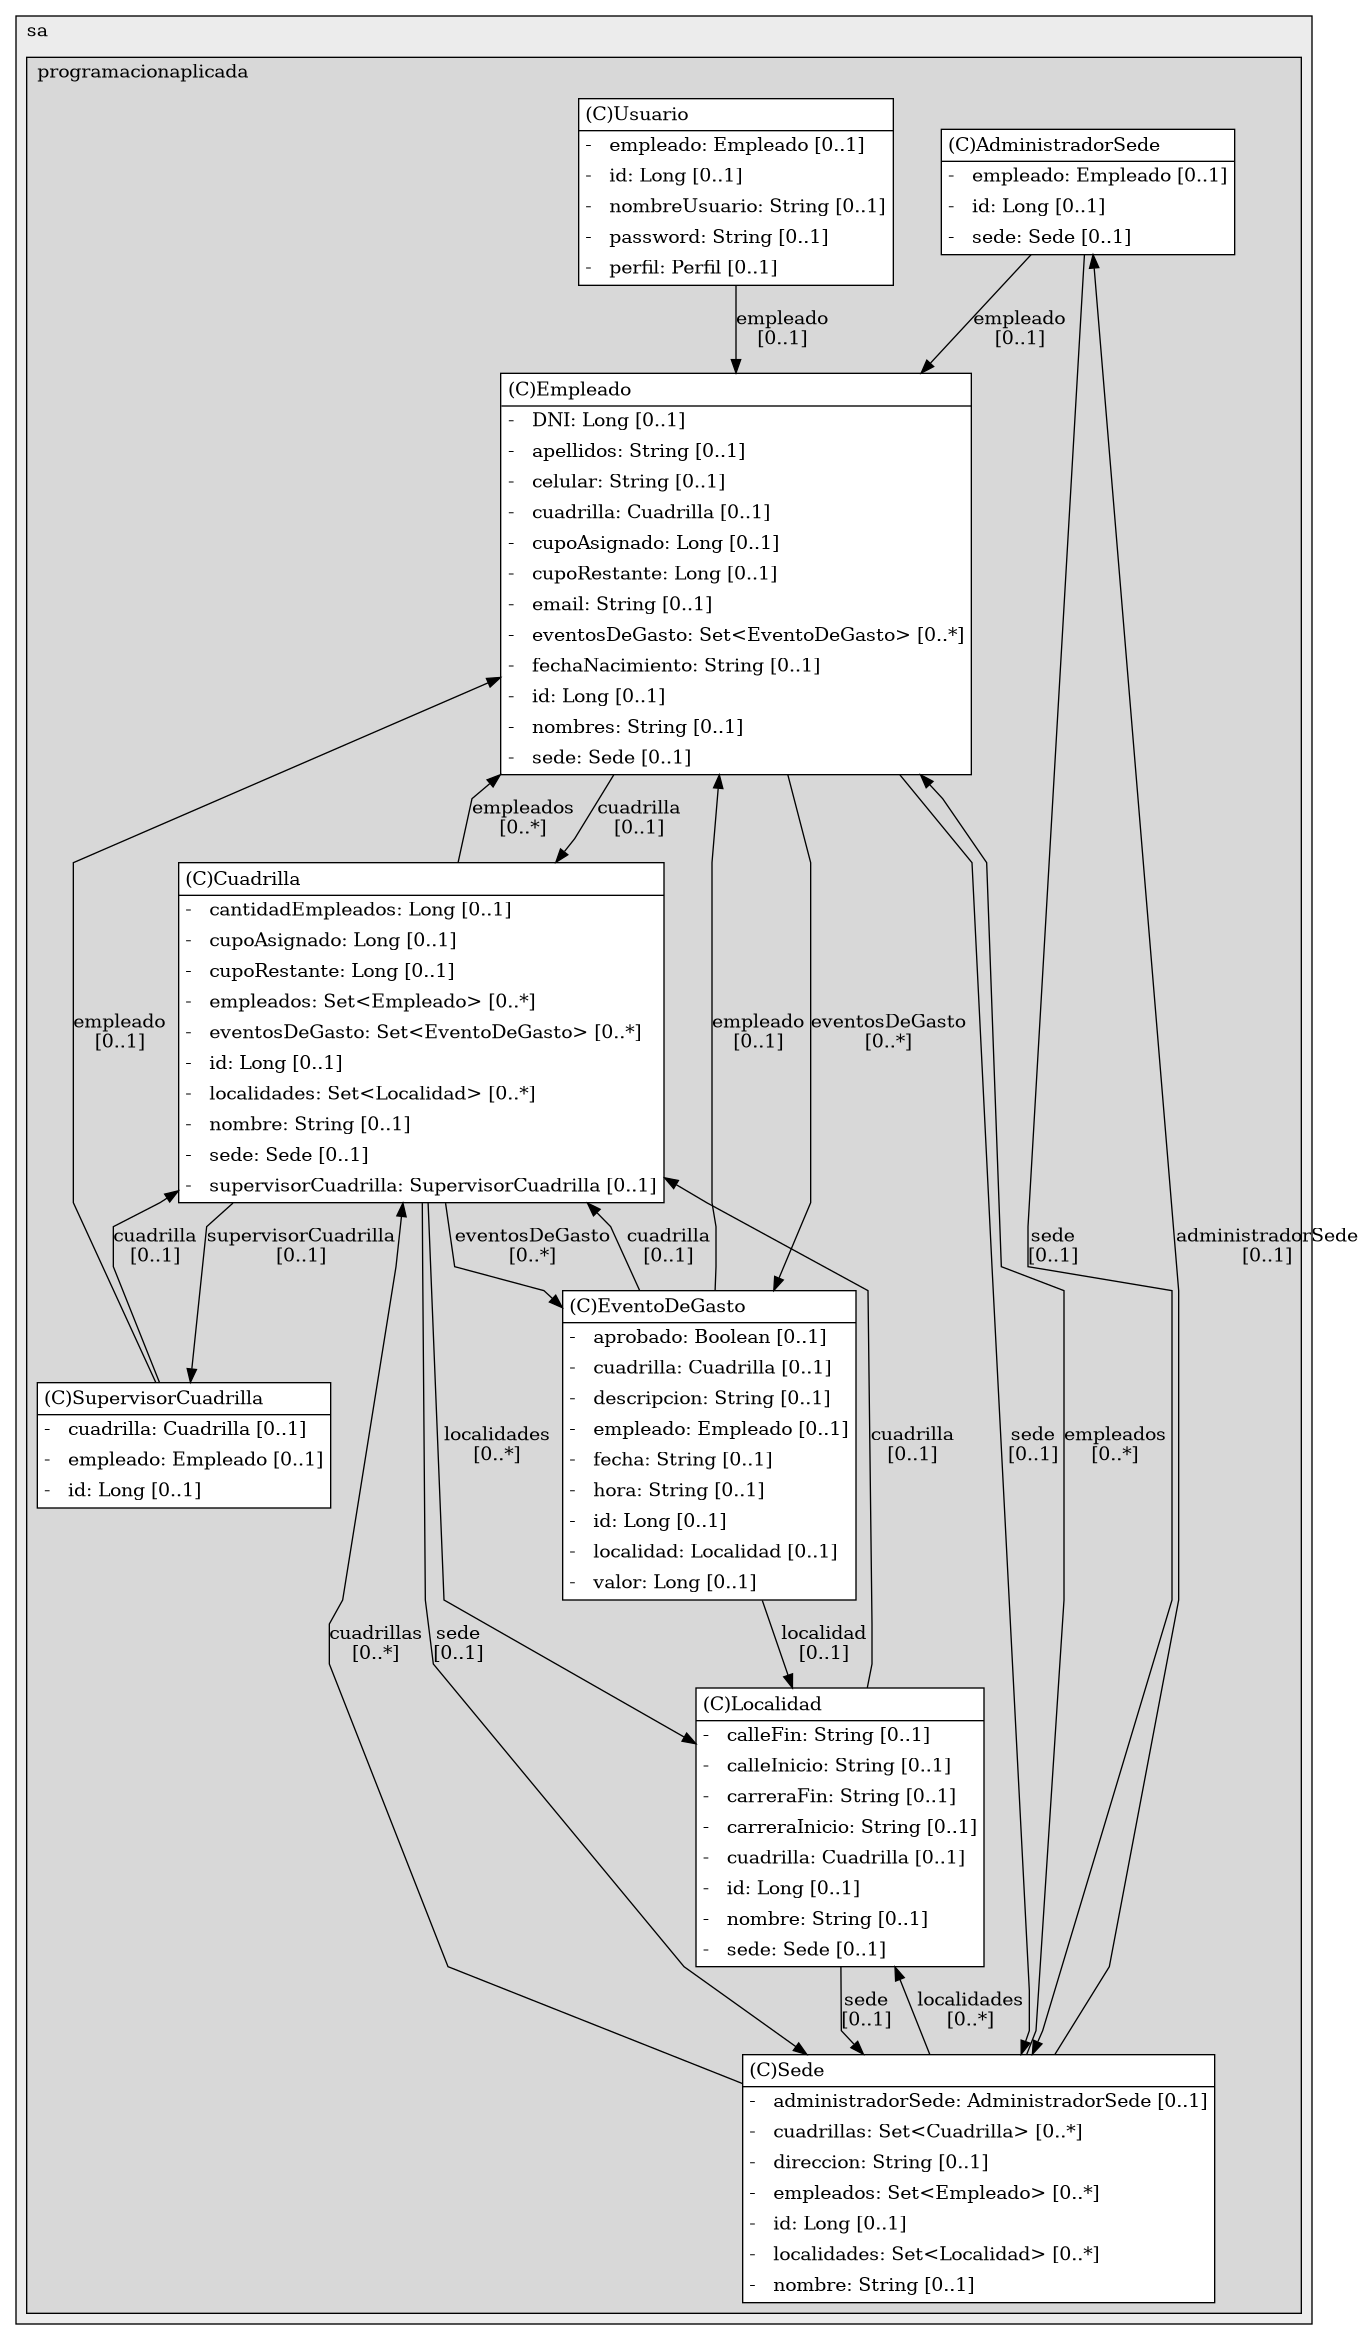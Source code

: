 @startuml

/' diagram meta data start
config=StructureConfiguration;
{
  "projectClassification": {
    "searchMode": "OpenProject", // OpenProject, AllProjects
    "includedProjects": "",
    "pathEndKeywords": "*.impl",
    "isClientPath": "",
    "isClientName": "",
    "isTestPath": "",
    "isTestName": "",
    "isMappingPath": "",
    "isMappingName": "",
    "isDataAccessPath": "",
    "isDataAccessName": "",
    "isDataStructurePath": "",
    "isDataStructureName": "",
    "isInterfaceStructuresPath": "",
    "isInterfaceStructuresName": "",
    "isEntryPointPath": "",
    "isEntryPointName": "",
    "treatFinalFieldsAsMandatory": false
  },
  "graphRestriction": {
    "classPackageExcludeFilter": "",
    "classPackageIncludeFilter": "",
    "classNameExcludeFilter": "",
    "classNameIncludeFilter": "",
    "methodNameExcludeFilter": "",
    "methodNameIncludeFilter": "",
    "removeByInheritance": "", // inheritance/annotation based filtering is done in a second step
    "removeByAnnotation": "",
    "removeByClassPackage": "", // cleanup the graph after inheritance/annotation based filtering is done
    "removeByClassName": "",
    "cutMappings": false,
    "cutEnum": true,
    "cutTests": true,
    "cutClient": true,
    "cutDataAccess": false,
    "cutInterfaceStructures": false,
    "cutDataStructures": false,
    "cutGetterAndSetter": true,
    "cutConstructors": true
  },
  "graphTraversal": {
    "forwardDepth": 6,
    "backwardDepth": 6,
    "classPackageExcludeFilter": "",
    "classPackageIncludeFilter": "",
    "classNameExcludeFilter": "",
    "classNameIncludeFilter": "",
    "methodNameExcludeFilter": "",
    "methodNameIncludeFilter": "",
    "hideMappings": false,
    "hideDataStructures": false,
    "hidePrivateMethods": true,
    "hideInterfaceCalls": true, // indirection: implementation -> interface (is hidden) -> implementation
    "onlyShowApplicationEntryPoints": false, // root node is included
    "useMethodCallsForStructureDiagram": "ForwardOnly" // ForwardOnly, BothDirections, No
  },
  "details": {
    "aggregation": "GroupByClass", // ByClass, GroupByClass, None
    "showClassGenericTypes": true,
    "showMethods": true,
    "showMethodParameterNames": true,
    "showMethodParameterTypes": true,
    "showMethodReturnType": true,
    "showPackageLevels": 2,
    "showDetailedClassStructure": true
  },
  "rootClass": "com.sa.programacionaplicada.data.entities.AdministradorSede",
  "extensionCallbackMethod": "" // qualified.class.name#methodName - signature: public static String method(String)
}
diagram meta data end '/



digraph g {
    rankdir="TB"
    splines=polyline
    

'nodes 
subgraph cluster_3662 { 
   	label=sa
	labeljust=l
	fillcolor="#ececec"
	style=filled
   
   subgraph cluster_586165129 { 
   	label=programacionaplicada
	labeljust=l
	fillcolor="#d8d8d8"
	style=filled
   
   AdministradorSede1143982387[
	label=<<TABLE BORDER="1" CELLBORDER="0" CELLPADDING="4" CELLSPACING="0">
<TR><TD ALIGN="LEFT" >(C)AdministradorSede</TD></TR>
<HR/>
<TR><TD ALIGN="LEFT" >-   empleado: Empleado [0..1]</TD></TR>
<TR><TD ALIGN="LEFT" >-   id: Long [0..1]</TD></TR>
<TR><TD ALIGN="LEFT" >-   sede: Sede [0..1]</TD></TR>
</TABLE>>
	style=filled
	margin=0
	shape=plaintext
	fillcolor="#FFFFFF"
];

Cuadrilla1143982387[
	label=<<TABLE BORDER="1" CELLBORDER="0" CELLPADDING="4" CELLSPACING="0">
<TR><TD ALIGN="LEFT" >(C)Cuadrilla</TD></TR>
<HR/>
<TR><TD ALIGN="LEFT" >-   cantidadEmpleados: Long [0..1]</TD></TR>
<TR><TD ALIGN="LEFT" >-   cupoAsignado: Long [0..1]</TD></TR>
<TR><TD ALIGN="LEFT" >-   cupoRestante: Long [0..1]</TD></TR>
<TR><TD ALIGN="LEFT" >-   empleados: Set&lt;Empleado&gt; [0..*]</TD></TR>
<TR><TD ALIGN="LEFT" >-   eventosDeGasto: Set&lt;EventoDeGasto&gt; [0..*]</TD></TR>
<TR><TD ALIGN="LEFT" >-   id: Long [0..1]</TD></TR>
<TR><TD ALIGN="LEFT" >-   localidades: Set&lt;Localidad&gt; [0..*]</TD></TR>
<TR><TD ALIGN="LEFT" >-   nombre: String [0..1]</TD></TR>
<TR><TD ALIGN="LEFT" >-   sede: Sede [0..1]</TD></TR>
<TR><TD ALIGN="LEFT" >-   supervisorCuadrilla: SupervisorCuadrilla [0..1]</TD></TR>
</TABLE>>
	style=filled
	margin=0
	shape=plaintext
	fillcolor="#FFFFFF"
];

Empleado1143982387[
	label=<<TABLE BORDER="1" CELLBORDER="0" CELLPADDING="4" CELLSPACING="0">
<TR><TD ALIGN="LEFT" >(C)Empleado</TD></TR>
<HR/>
<TR><TD ALIGN="LEFT" >-   DNI: Long [0..1]</TD></TR>
<TR><TD ALIGN="LEFT" >-   apellidos: String [0..1]</TD></TR>
<TR><TD ALIGN="LEFT" >-   celular: String [0..1]</TD></TR>
<TR><TD ALIGN="LEFT" >-   cuadrilla: Cuadrilla [0..1]</TD></TR>
<TR><TD ALIGN="LEFT" >-   cupoAsignado: Long [0..1]</TD></TR>
<TR><TD ALIGN="LEFT" >-   cupoRestante: Long [0..1]</TD></TR>
<TR><TD ALIGN="LEFT" >-   email: String [0..1]</TD></TR>
<TR><TD ALIGN="LEFT" >-   eventosDeGasto: Set&lt;EventoDeGasto&gt; [0..*]</TD></TR>
<TR><TD ALIGN="LEFT" >-   fechaNacimiento: String [0..1]</TD></TR>
<TR><TD ALIGN="LEFT" >-   id: Long [0..1]</TD></TR>
<TR><TD ALIGN="LEFT" >-   nombres: String [0..1]</TD></TR>
<TR><TD ALIGN="LEFT" >-   sede: Sede [0..1]</TD></TR>
</TABLE>>
	style=filled
	margin=0
	shape=plaintext
	fillcolor="#FFFFFF"
];

EventoDeGasto1143982387[
	label=<<TABLE BORDER="1" CELLBORDER="0" CELLPADDING="4" CELLSPACING="0">
<TR><TD ALIGN="LEFT" >(C)EventoDeGasto</TD></TR>
<HR/>
<TR><TD ALIGN="LEFT" >-   aprobado: Boolean [0..1]</TD></TR>
<TR><TD ALIGN="LEFT" >-   cuadrilla: Cuadrilla [0..1]</TD></TR>
<TR><TD ALIGN="LEFT" >-   descripcion: String [0..1]</TD></TR>
<TR><TD ALIGN="LEFT" >-   empleado: Empleado [0..1]</TD></TR>
<TR><TD ALIGN="LEFT" >-   fecha: String [0..1]</TD></TR>
<TR><TD ALIGN="LEFT" >-   hora: String [0..1]</TD></TR>
<TR><TD ALIGN="LEFT" >-   id: Long [0..1]</TD></TR>
<TR><TD ALIGN="LEFT" >-   localidad: Localidad [0..1]</TD></TR>
<TR><TD ALIGN="LEFT" >-   valor: Long [0..1]</TD></TR>
</TABLE>>
	style=filled
	margin=0
	shape=plaintext
	fillcolor="#FFFFFF"
];

Localidad1143982387[
	label=<<TABLE BORDER="1" CELLBORDER="0" CELLPADDING="4" CELLSPACING="0">
<TR><TD ALIGN="LEFT" >(C)Localidad</TD></TR>
<HR/>
<TR><TD ALIGN="LEFT" >-   calleFin: String [0..1]</TD></TR>
<TR><TD ALIGN="LEFT" >-   calleInicio: String [0..1]</TD></TR>
<TR><TD ALIGN="LEFT" >-   carreraFin: String [0..1]</TD></TR>
<TR><TD ALIGN="LEFT" >-   carreraInicio: String [0..1]</TD></TR>
<TR><TD ALIGN="LEFT" >-   cuadrilla: Cuadrilla [0..1]</TD></TR>
<TR><TD ALIGN="LEFT" >-   id: Long [0..1]</TD></TR>
<TR><TD ALIGN="LEFT" >-   nombre: String [0..1]</TD></TR>
<TR><TD ALIGN="LEFT" >-   sede: Sede [0..1]</TD></TR>
</TABLE>>
	style=filled
	margin=0
	shape=plaintext
	fillcolor="#FFFFFF"
];

Sede1143982387[
	label=<<TABLE BORDER="1" CELLBORDER="0" CELLPADDING="4" CELLSPACING="0">
<TR><TD ALIGN="LEFT" >(C)Sede</TD></TR>
<HR/>
<TR><TD ALIGN="LEFT" >-   administradorSede: AdministradorSede [0..1]</TD></TR>
<TR><TD ALIGN="LEFT" >-   cuadrillas: Set&lt;Cuadrilla&gt; [0..*]</TD></TR>
<TR><TD ALIGN="LEFT" >-   direccion: String [0..1]</TD></TR>
<TR><TD ALIGN="LEFT" >-   empleados: Set&lt;Empleado&gt; [0..*]</TD></TR>
<TR><TD ALIGN="LEFT" >-   id: Long [0..1]</TD></TR>
<TR><TD ALIGN="LEFT" >-   localidades: Set&lt;Localidad&gt; [0..*]</TD></TR>
<TR><TD ALIGN="LEFT" >-   nombre: String [0..1]</TD></TR>
</TABLE>>
	style=filled
	margin=0
	shape=plaintext
	fillcolor="#FFFFFF"
];

SupervisorCuadrilla1143982387[
	label=<<TABLE BORDER="1" CELLBORDER="0" CELLPADDING="4" CELLSPACING="0">
<TR><TD ALIGN="LEFT" >(C)SupervisorCuadrilla</TD></TR>
<HR/>
<TR><TD ALIGN="LEFT" >-   cuadrilla: Cuadrilla [0..1]</TD></TR>
<TR><TD ALIGN="LEFT" >-   empleado: Empleado [0..1]</TD></TR>
<TR><TD ALIGN="LEFT" >-   id: Long [0..1]</TD></TR>
</TABLE>>
	style=filled
	margin=0
	shape=plaintext
	fillcolor="#FFFFFF"
];

Usuario1143982387[
	label=<<TABLE BORDER="1" CELLBORDER="0" CELLPADDING="4" CELLSPACING="0">
<TR><TD ALIGN="LEFT" >(C)Usuario</TD></TR>
<HR/>
<TR><TD ALIGN="LEFT" >-   empleado: Empleado [0..1]</TD></TR>
<TR><TD ALIGN="LEFT" >-   id: Long [0..1]</TD></TR>
<TR><TD ALIGN="LEFT" >-   nombreUsuario: String [0..1]</TD></TR>
<TR><TD ALIGN="LEFT" >-   password: String [0..1]</TD></TR>
<TR><TD ALIGN="LEFT" >-   perfil: Perfil [0..1]</TD></TR>
</TABLE>>
	style=filled
	margin=0
	shape=plaintext
	fillcolor="#FFFFFF"
];
} 
} 

'edges    
AdministradorSede1143982387 -> Empleado1143982387[label="empleado
[0..1]"];
AdministradorSede1143982387 -> Sede1143982387[label="sede
[0..1]"];
Cuadrilla1143982387 -> Empleado1143982387[label="empleados
[0..*]"];
Cuadrilla1143982387 -> EventoDeGasto1143982387[label="eventosDeGasto
[0..*]"];
Cuadrilla1143982387 -> Localidad1143982387[label="localidades
[0..*]"];
Cuadrilla1143982387 -> Sede1143982387[label="sede
[0..1]"];
Cuadrilla1143982387 -> SupervisorCuadrilla1143982387[label="supervisorCuadrilla
[0..1]"];
Empleado1143982387 -> Cuadrilla1143982387[label="cuadrilla
[0..1]"];
Empleado1143982387 -> EventoDeGasto1143982387[label="eventosDeGasto
[0..*]"];
Empleado1143982387 -> Sede1143982387[label="sede
[0..1]"];
EventoDeGasto1143982387 -> Cuadrilla1143982387[label="cuadrilla
[0..1]"];
EventoDeGasto1143982387 -> Empleado1143982387[label="empleado
[0..1]"];
EventoDeGasto1143982387 -> Localidad1143982387[label="localidad
[0..1]"];
Localidad1143982387 -> Cuadrilla1143982387[label="cuadrilla
[0..1]"];
Localidad1143982387 -> Sede1143982387[label="sede
[0..1]"];
Sede1143982387 -> AdministradorSede1143982387[label="administradorSede
[0..1]"];
Sede1143982387 -> Cuadrilla1143982387[label="cuadrillas
[0..*]"];
Sede1143982387 -> Empleado1143982387[label="empleados
[0..*]"];
Sede1143982387 -> Localidad1143982387[label="localidades
[0..*]"];
SupervisorCuadrilla1143982387 -> Cuadrilla1143982387[label="cuadrilla
[0..1]"];
SupervisorCuadrilla1143982387 -> Empleado1143982387[label="empleado
[0..1]"];
Usuario1143982387 -> Empleado1143982387[label="empleado
[0..1]"];
    
}
@enduml